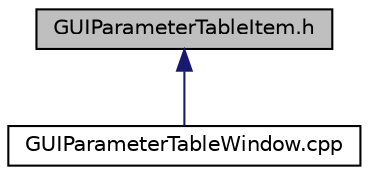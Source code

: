digraph "GUIParameterTableItem.h"
{
  edge [fontname="Helvetica",fontsize="10",labelfontname="Helvetica",labelfontsize="10"];
  node [fontname="Helvetica",fontsize="10",shape=record];
  Node35 [label="GUIParameterTableItem.h",height=0.2,width=0.4,color="black", fillcolor="grey75", style="filled", fontcolor="black"];
  Node35 -> Node36 [dir="back",color="midnightblue",fontsize="10",style="solid",fontname="Helvetica"];
  Node36 [label="GUIParameterTableWindow.cpp",height=0.2,width=0.4,color="black", fillcolor="white", style="filled",URL="$d8/dd0/_g_u_i_parameter_table_window_8cpp.html"];
}
